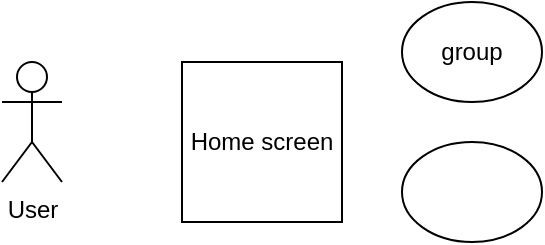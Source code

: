 <mxfile>
    <diagram id="idQhnLwzNgOkksRspGpn" name="Страница 1">
        <mxGraphModel dx="762" dy="394" grid="1" gridSize="10" guides="1" tooltips="1" connect="1" arrows="1" fold="1" page="1" pageScale="1" pageWidth="827" pageHeight="1169" math="0" shadow="0">
            <root>
                <mxCell id="0"/>
                <mxCell id="1" parent="0"/>
                <mxCell id="2" value="User" style="shape=umlActor;verticalLabelPosition=bottom;verticalAlign=top;html=1;outlineConnect=0;" vertex="1" parent="1">
                    <mxGeometry x="100" y="330" width="30" height="60" as="geometry"/>
                </mxCell>
                <mxCell id="3" value="Home screen" style="whiteSpace=wrap;html=1;aspect=fixed;" vertex="1" parent="1">
                    <mxGeometry x="190" y="330" width="80" height="80" as="geometry"/>
                </mxCell>
                <mxCell id="4" value="group" style="ellipse;whiteSpace=wrap;html=1;" vertex="1" parent="1">
                    <mxGeometry x="300" y="300" width="70" height="50" as="geometry"/>
                </mxCell>
                <mxCell id="5" value="" style="ellipse;whiteSpace=wrap;html=1;" vertex="1" parent="1">
                    <mxGeometry x="300" y="370" width="70" height="50" as="geometry"/>
                </mxCell>
            </root>
        </mxGraphModel>
    </diagram>
</mxfile>